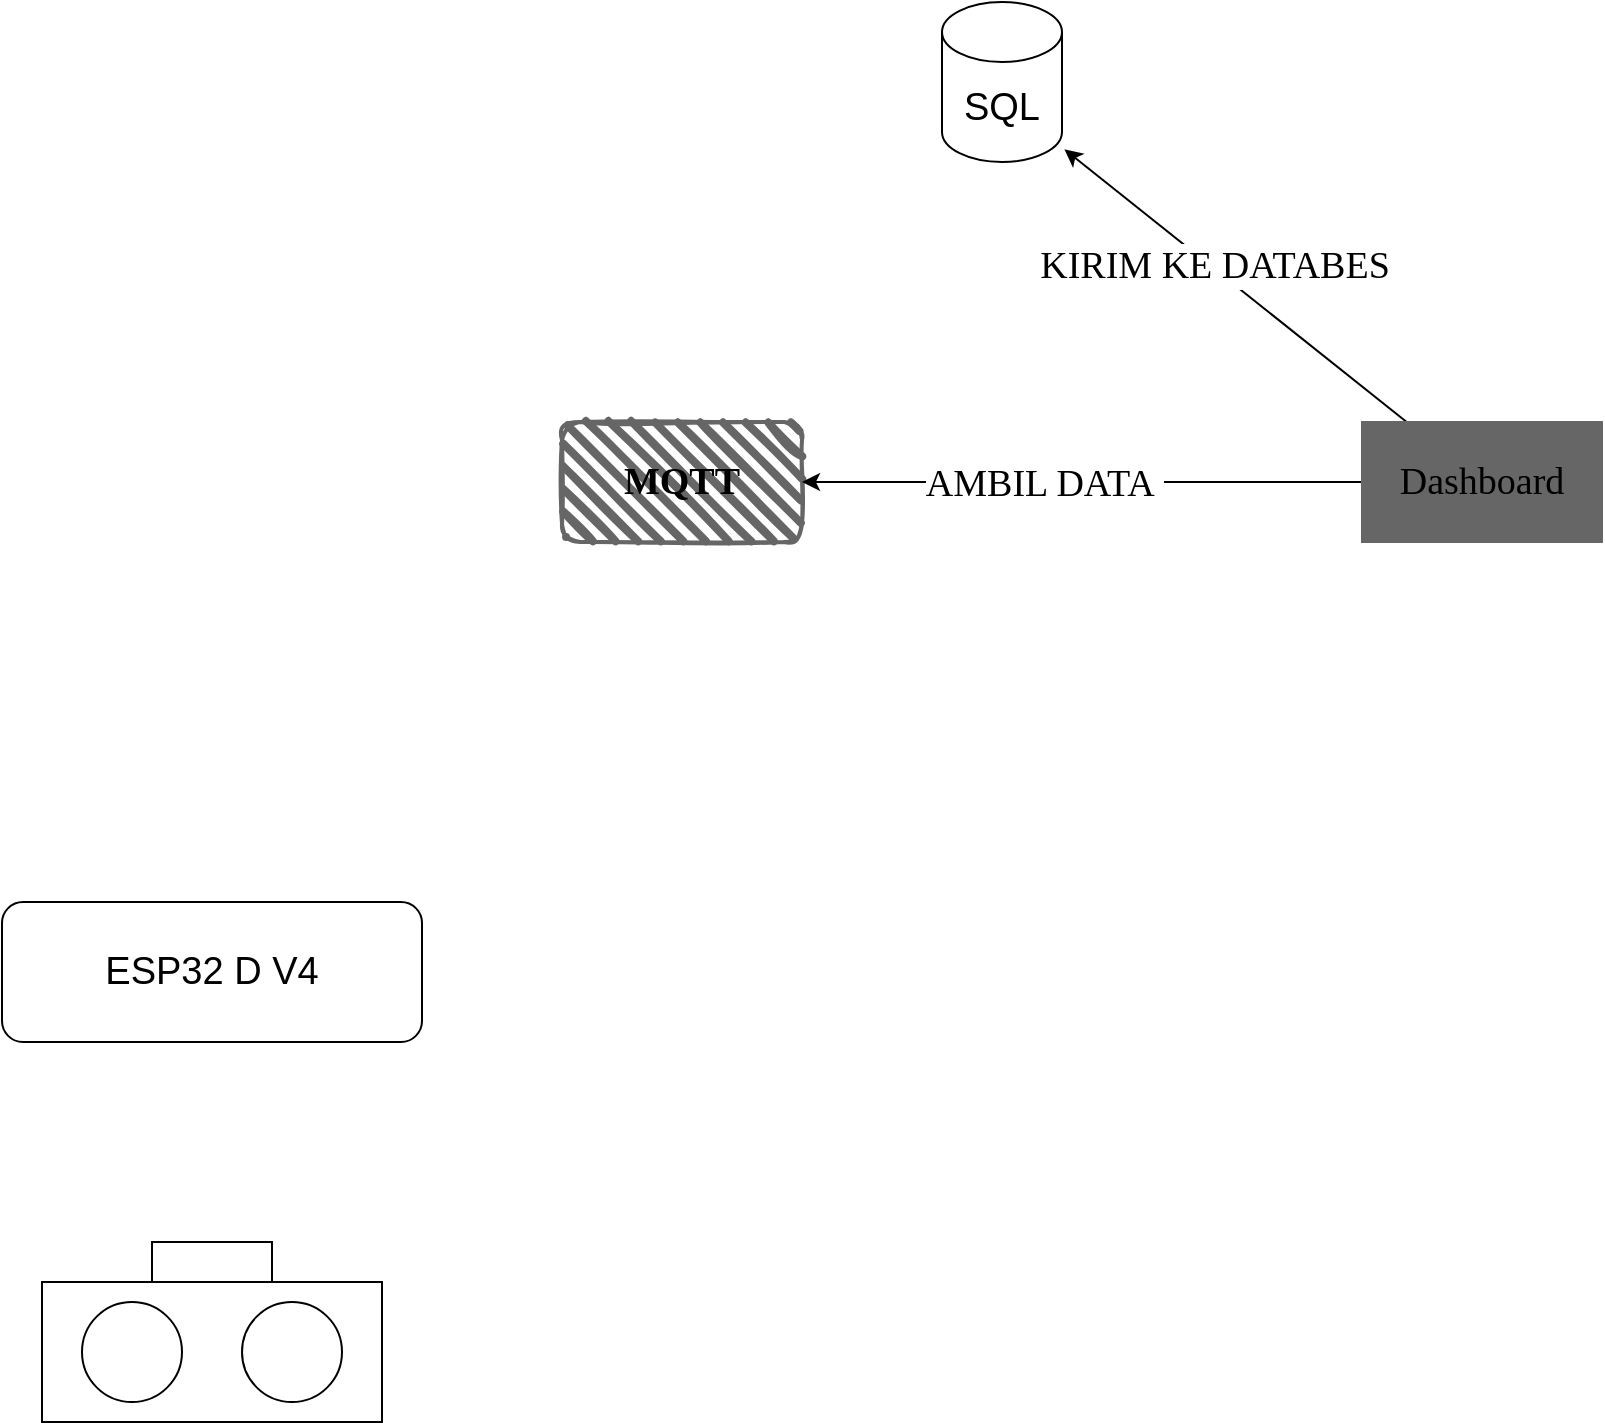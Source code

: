 <mxfile>
    <diagram id="ahd36X8mNN3--FS8By5x" name="Page-1">
        <mxGraphModel dx="762" dy="1519" grid="1" gridSize="10" guides="1" tooltips="1" connect="1" arrows="1" fold="1" page="1" pageScale="1" pageWidth="850" pageHeight="1100" math="0" shadow="0">
            <root>
                <mxCell id="0"/>
                <mxCell id="1" parent="0"/>
                <mxCell id="2" value="&lt;font style=&quot;font-size: 19px;&quot;&gt;ESP32 D V4&lt;/font&gt;" style="rounded=1;whiteSpace=wrap;html=1;" vertex="1" parent="1">
                    <mxGeometry x="190" y="210" width="210" height="70" as="geometry"/>
                </mxCell>
                <mxCell id="3" value="SQL" style="shape=cylinder3;whiteSpace=wrap;html=1;boundedLbl=1;backgroundOutline=1;size=15;fontSize=19;" vertex="1" parent="1">
                    <mxGeometry x="660" y="-240" width="60" height="80" as="geometry"/>
                </mxCell>
                <mxCell id="6" value="MQTT" style="rounded=1;strokeWidth=2;fillWeight=4;hachureGap=8;hachureAngle=45;sketch=1;fontFamily=Times New Roman;fontSize=19;labelBackgroundColor=none;labelBorderColor=none;whiteSpace=wrap;html=1;fontStyle=1;fillColor=#666666;strokeColor=#666666;" vertex="1" parent="1">
                    <mxGeometry x="470" y="-30" width="120" height="60" as="geometry"/>
                </mxCell>
                <mxCell id="20" style="edgeStyle=none;html=1;entryX=1.02;entryY=0.921;entryDx=0;entryDy=0;entryPerimeter=0;fontFamily=Times New Roman;fontSize=19;fontColor=default;" edge="1" parent="1" source="19" target="3">
                    <mxGeometry relative="1" as="geometry"/>
                </mxCell>
                <mxCell id="29" value="KIRIM KE DATABES" style="edgeLabel;html=1;align=center;verticalAlign=middle;resizable=0;points=[];fontSize=19;fontFamily=Times New Roman;fontColor=default;" vertex="1" connectable="0" parent="20">
                    <mxGeometry x="0.14" y="-1" relative="1" as="geometry">
                        <mxPoint as="offset"/>
                    </mxGeometry>
                </mxCell>
                <mxCell id="27" style="edgeStyle=none;html=1;entryX=1;entryY=0.5;entryDx=0;entryDy=0;fontFamily=Times New Roman;fontSize=19;fontColor=default;" edge="1" parent="1" source="19" target="6">
                    <mxGeometry relative="1" as="geometry"/>
                </mxCell>
                <mxCell id="28" value="AMBIL DATA&amp;nbsp;" style="edgeLabel;html=1;align=center;verticalAlign=middle;resizable=0;points=[];fontSize=19;fontFamily=Times New Roman;fontColor=default;" vertex="1" connectable="0" parent="27">
                    <mxGeometry x="0.139" y="1" relative="1" as="geometry">
                        <mxPoint as="offset"/>
                    </mxGeometry>
                </mxCell>
                <mxCell id="19" value="Dashboard" style="rounded=0;whiteSpace=wrap;html=1;labelBackgroundColor=none;labelBorderColor=none;strokeColor=#666666;fontFamily=Times New Roman;fontSize=19;fontColor=default;fillColor=#666666;" vertex="1" parent="1">
                    <mxGeometry x="870" y="-30" width="120" height="60" as="geometry"/>
                </mxCell>
                <mxCell id="34" value="" style="group" vertex="1" connectable="0" parent="1">
                    <mxGeometry x="210" y="380" width="170" height="90" as="geometry"/>
                </mxCell>
                <mxCell id="30" value="" style="rounded=0;whiteSpace=wrap;html=1;labelBackgroundColor=none;labelBorderColor=none;fontFamily=Times New Roman;fontSize=19;" vertex="1" parent="34">
                    <mxGeometry y="20" width="170" height="70" as="geometry"/>
                </mxCell>
                <mxCell id="31" value="" style="ellipse;whiteSpace=wrap;html=1;aspect=fixed;labelBackgroundColor=none;labelBorderColor=none;fontFamily=Times New Roman;fontSize=19;" vertex="1" parent="34">
                    <mxGeometry x="20" y="30" width="50" height="50" as="geometry"/>
                </mxCell>
                <mxCell id="32" value="" style="ellipse;whiteSpace=wrap;html=1;aspect=fixed;labelBackgroundColor=none;labelBorderColor=none;fontFamily=Times New Roman;fontSize=19;" vertex="1" parent="34">
                    <mxGeometry x="100" y="30" width="50" height="50" as="geometry"/>
                </mxCell>
                <mxCell id="33" value="" style="rounded=0;whiteSpace=wrap;html=1;labelBackgroundColor=none;labelBorderColor=none;fontFamily=Times New Roman;fontSize=19;" vertex="1" parent="34">
                    <mxGeometry x="55" width="60" height="20" as="geometry"/>
                </mxCell>
            </root>
        </mxGraphModel>
    </diagram>
</mxfile>